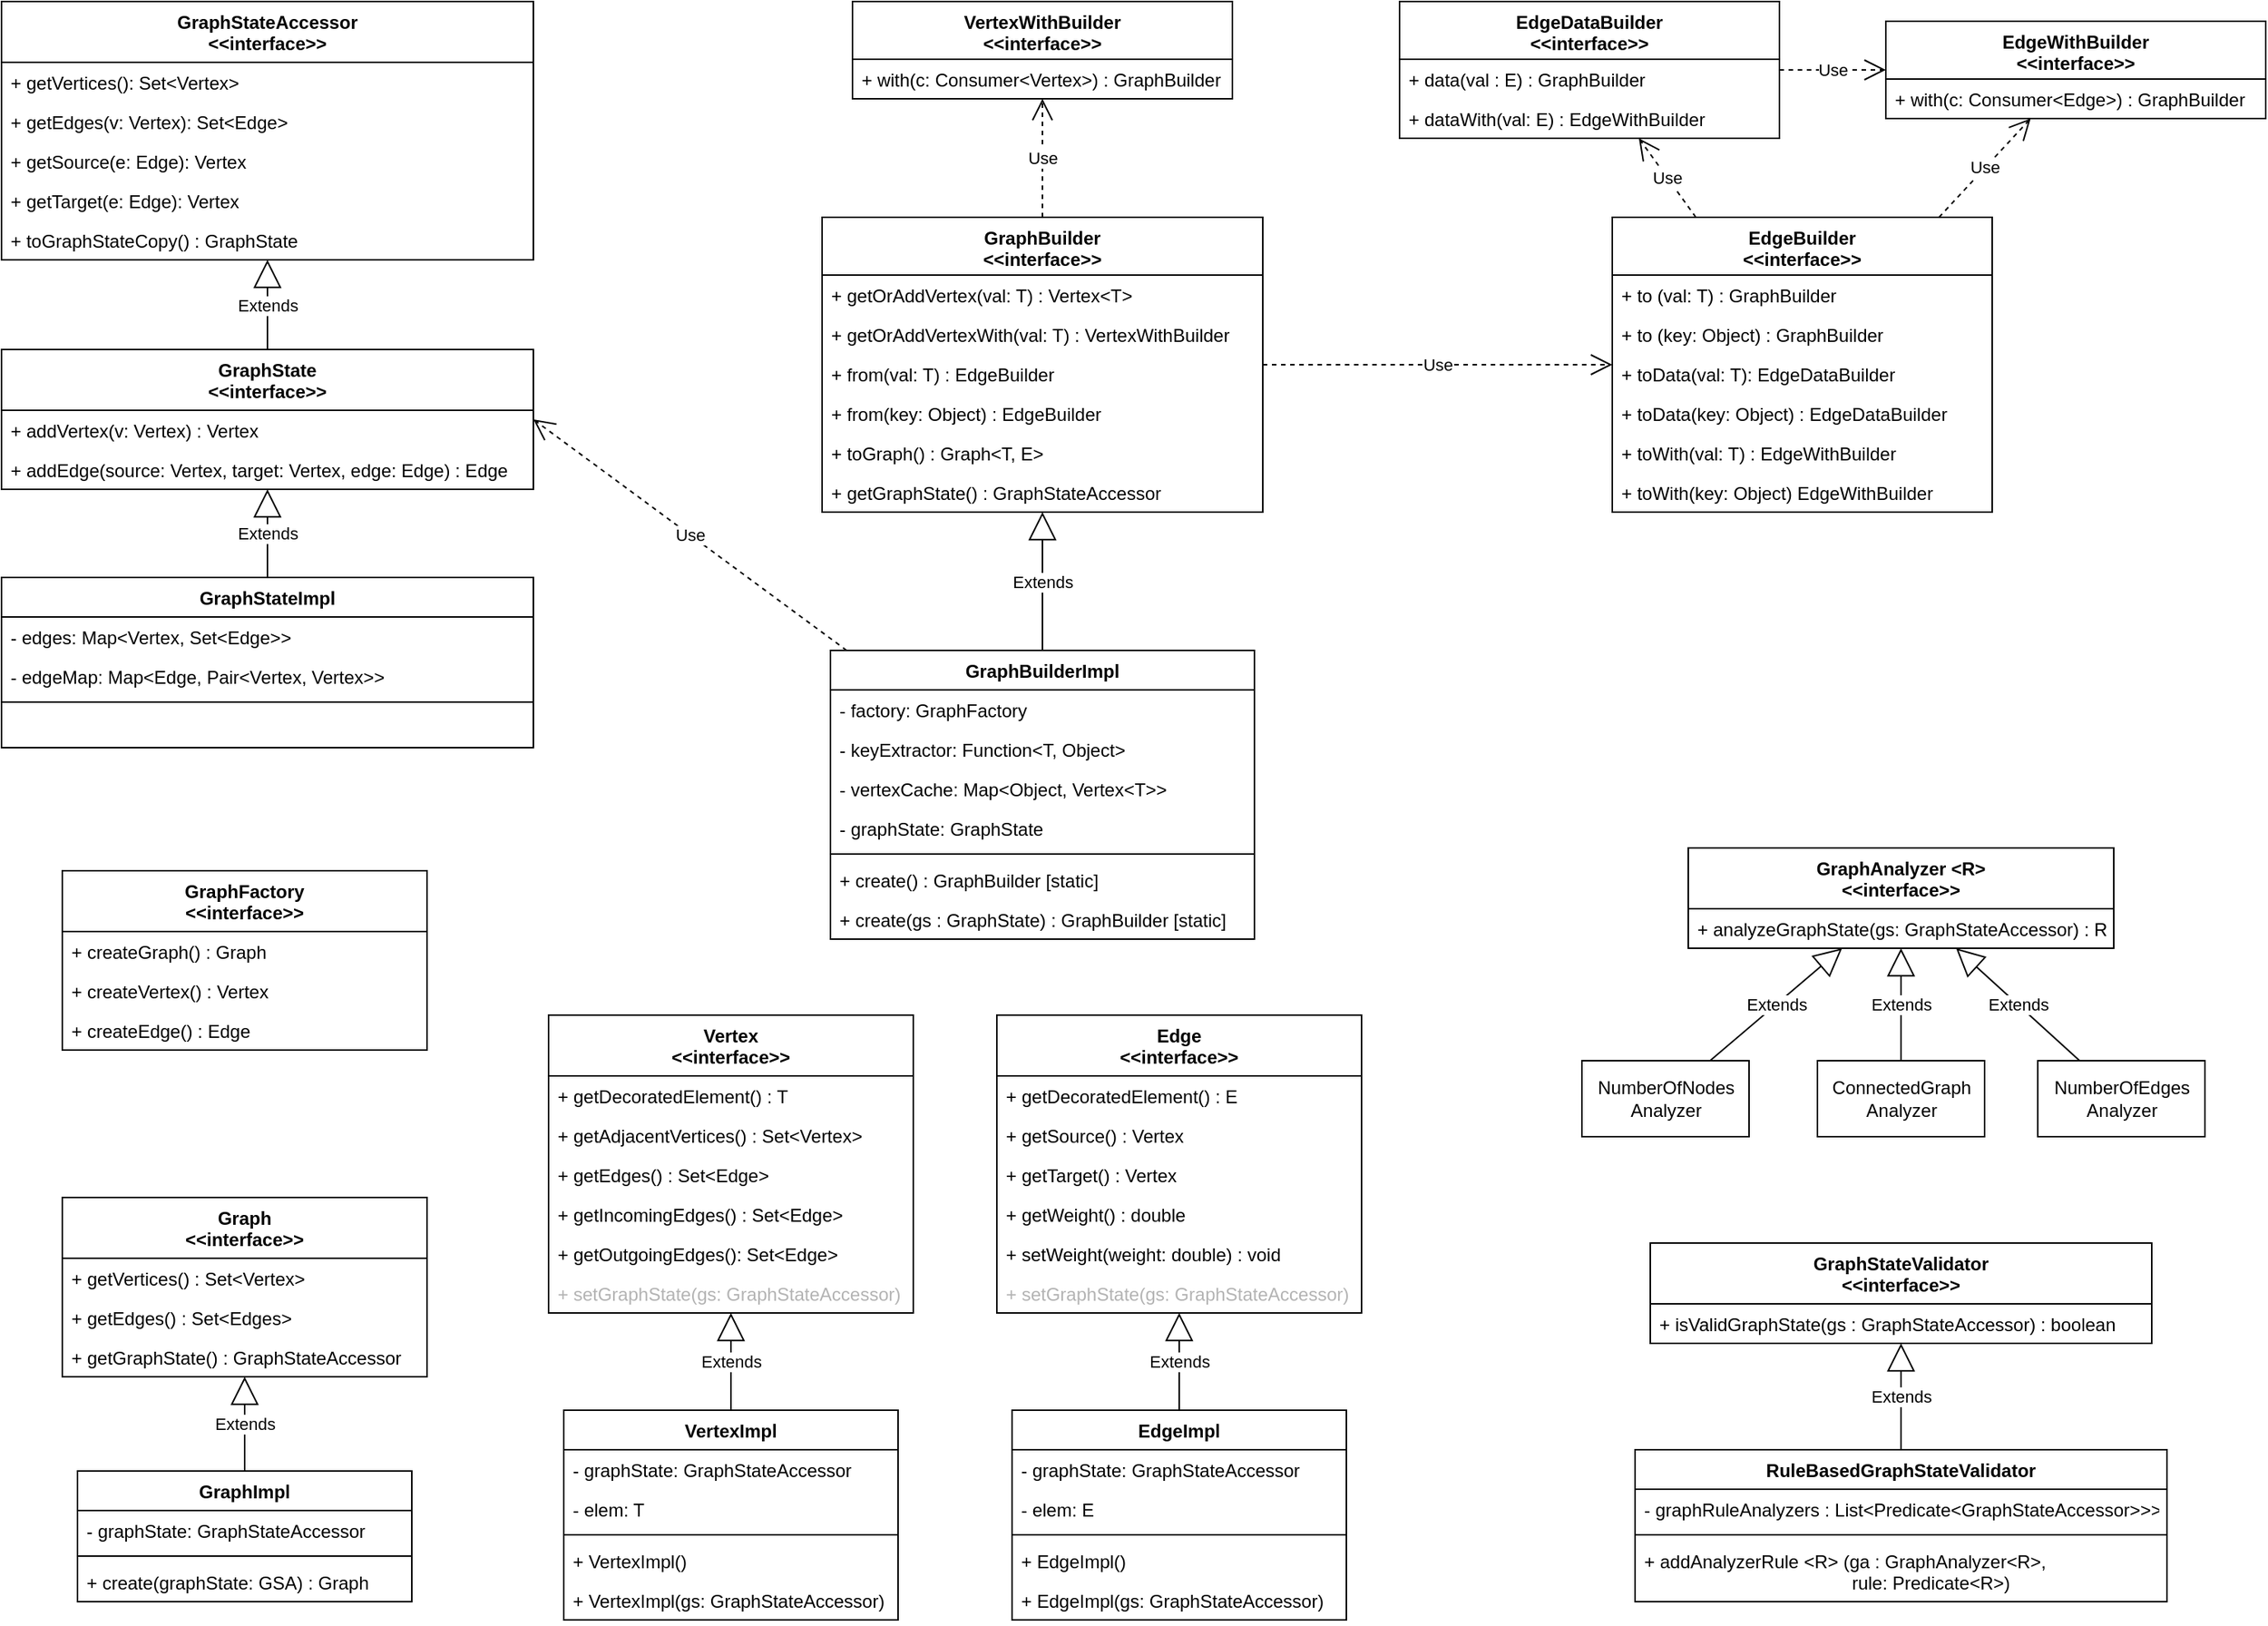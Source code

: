 <mxfile version="13.7.3" type="device"><diagram id="ipKk7BJVmP8JKxobg0Gt" name="Page-1"><mxGraphModel dx="2062" dy="1192" grid="1" gridSize="10" guides="1" tooltips="1" connect="1" arrows="1" fold="1" page="1" pageScale="1" pageWidth="1654" pageHeight="1169" math="0" shadow="0"><root><mxCell id="0"/><mxCell id="1" parent="0"/><mxCell id="mXn2rBYOr9SiyV1tpKua-36" value="Extends" style="endArrow=block;endSize=16;endFill=0;html=1;" edge="1" parent="1" source="mXn2rBYOr9SiyV1tpKua-26" target="mXn2rBYOr9SiyV1tpKua-16"><mxGeometry width="160" relative="1" as="geometry"><mxPoint x="20" y="723" as="sourcePoint"/><mxPoint x="180" y="723" as="targetPoint"/></mxGeometry></mxCell><mxCell id="mXn2rBYOr9SiyV1tpKua-37" value="Extends" style="endArrow=block;endSize=16;endFill=0;html=1;" edge="1" parent="1" source="mXn2rBYOr9SiyV1tpKua-5" target="mXn2rBYOr9SiyV1tpKua-26"><mxGeometry width="160" relative="1" as="geometry"><mxPoint x="255" y="252" as="sourcePoint"/><mxPoint x="255" y="186" as="targetPoint"/></mxGeometry></mxCell><mxCell id="mXn2rBYOr9SiyV1tpKua-83" value="Use" style="endArrow=open;endSize=12;dashed=1;html=1;" edge="1" parent="1" source="mXn2rBYOr9SiyV1tpKua-42" target="mXn2rBYOr9SiyV1tpKua-69"><mxGeometry width="160" relative="1" as="geometry"><mxPoint x="990" y="403" as="sourcePoint"/><mxPoint x="1150" y="403" as="targetPoint"/></mxGeometry></mxCell><mxCell id="mXn2rBYOr9SiyV1tpKua-84" value="Use" style="endArrow=open;endSize=12;dashed=1;html=1;" edge="1" parent="1" source="mXn2rBYOr9SiyV1tpKua-42" target="mXn2rBYOr9SiyV1tpKua-54"><mxGeometry width="160" relative="1" as="geometry"><mxPoint x="1030" y="403" as="sourcePoint"/><mxPoint x="1190" y="403" as="targetPoint"/></mxGeometry></mxCell><mxCell id="mXn2rBYOr9SiyV1tpKua-85" value="Use" style="endArrow=open;endSize=12;dashed=1;html=1;" edge="1" parent="1" source="mXn2rBYOr9SiyV1tpKua-54" target="mXn2rBYOr9SiyV1tpKua-60"><mxGeometry width="160" relative="1" as="geometry"><mxPoint x="960" y="593" as="sourcePoint"/><mxPoint x="1120" y="593" as="targetPoint"/></mxGeometry></mxCell><mxCell id="mXn2rBYOr9SiyV1tpKua-86" value="Use" style="endArrow=open;endSize=12;dashed=1;html=1;" edge="1" parent="1" source="mXn2rBYOr9SiyV1tpKua-54" target="mXn2rBYOr9SiyV1tpKua-76"><mxGeometry width="160" relative="1" as="geometry"><mxPoint x="1195" y="165" as="sourcePoint"/><mxPoint x="1157.474" y="113" as="targetPoint"/></mxGeometry></mxCell><mxCell id="mXn2rBYOr9SiyV1tpKua-87" value="Use" style="endArrow=open;endSize=12;dashed=1;html=1;" edge="1" parent="1" source="mXn2rBYOr9SiyV1tpKua-60" target="mXn2rBYOr9SiyV1tpKua-76"><mxGeometry width="160" relative="1" as="geometry"><mxPoint x="1355" y="165" as="sourcePoint"/><mxPoint x="1415.309" y="100" as="targetPoint"/></mxGeometry></mxCell><mxCell id="mXn2rBYOr9SiyV1tpKua-16" value="GraphStateAccessor&#10;&lt;&lt;interface&gt;&gt;" style="swimlane;fontStyle=1;align=center;verticalAlign=top;childLayout=stackLayout;horizontal=1;startSize=40;horizontalStack=0;resizeParent=1;resizeParentMax=0;resizeLast=0;collapsible=1;marginBottom=0;" vertex="1" parent="1"><mxGeometry x="70" y="13" width="350" height="170" as="geometry"/></mxCell><mxCell id="mXn2rBYOr9SiyV1tpKua-22" value="+ getVertices(): Set&lt;Vertex&gt;" style="text;strokeColor=none;fillColor=none;align=left;verticalAlign=top;spacingLeft=4;spacingRight=4;overflow=hidden;rotatable=0;points=[[0,0.5],[1,0.5]];portConstraint=eastwest;" vertex="1" parent="mXn2rBYOr9SiyV1tpKua-16"><mxGeometry y="40" width="350" height="26" as="geometry"/></mxCell><mxCell id="mXn2rBYOr9SiyV1tpKua-23" value="+ getEdges(v: Vertex): Set&lt;Edge&gt;" style="text;strokeColor=none;fillColor=none;align=left;verticalAlign=top;spacingLeft=4;spacingRight=4;overflow=hidden;rotatable=0;points=[[0,0.5],[1,0.5]];portConstraint=eastwest;" vertex="1" parent="mXn2rBYOr9SiyV1tpKua-16"><mxGeometry y="66" width="350" height="26" as="geometry"/></mxCell><mxCell id="mXn2rBYOr9SiyV1tpKua-24" value="+ getSource(e: Edge): Vertex" style="text;strokeColor=none;fillColor=none;align=left;verticalAlign=top;spacingLeft=4;spacingRight=4;overflow=hidden;rotatable=0;points=[[0,0.5],[1,0.5]];portConstraint=eastwest;" vertex="1" parent="mXn2rBYOr9SiyV1tpKua-16"><mxGeometry y="92" width="350" height="26" as="geometry"/></mxCell><mxCell id="mXn2rBYOr9SiyV1tpKua-25" value="+ getTarget(e: Edge): Vertex" style="text;strokeColor=none;fillColor=none;align=left;verticalAlign=top;spacingLeft=4;spacingRight=4;overflow=hidden;rotatable=0;points=[[0,0.5],[1,0.5]];portConstraint=eastwest;" vertex="1" parent="mXn2rBYOr9SiyV1tpKua-16"><mxGeometry y="118" width="350" height="26" as="geometry"/></mxCell><mxCell id="mXn2rBYOr9SiyV1tpKua-100" value="+ toGraphStateCopy() : GraphState" style="text;strokeColor=none;fillColor=none;align=left;verticalAlign=top;spacingLeft=4;spacingRight=4;overflow=hidden;rotatable=0;points=[[0,0.5],[1,0.5]];portConstraint=eastwest;" vertex="1" parent="mXn2rBYOr9SiyV1tpKua-16"><mxGeometry y="144" width="350" height="26" as="geometry"/></mxCell><mxCell id="mXn2rBYOr9SiyV1tpKua-26" value="GraphState&#10;&lt;&lt;interface&gt;&gt;" style="swimlane;fontStyle=1;align=center;verticalAlign=top;childLayout=stackLayout;horizontal=1;startSize=40;horizontalStack=0;resizeParent=1;resizeParentMax=0;resizeLast=0;collapsible=1;marginBottom=0;" vertex="1" parent="1"><mxGeometry x="70" y="242" width="350" height="92" as="geometry"/></mxCell><mxCell id="mXn2rBYOr9SiyV1tpKua-30" value="+ addVertex(v: Vertex) : Vertex" style="text;strokeColor=none;fillColor=none;align=left;verticalAlign=top;spacingLeft=4;spacingRight=4;overflow=hidden;rotatable=0;points=[[0,0.5],[1,0.5]];portConstraint=eastwest;" vertex="1" parent="mXn2rBYOr9SiyV1tpKua-26"><mxGeometry y="40" width="350" height="26" as="geometry"/></mxCell><mxCell id="mXn2rBYOr9SiyV1tpKua-31" value="+ addEdge(source: Vertex, target: Vertex, edge: Edge) : Edge" style="text;strokeColor=none;fillColor=none;align=left;verticalAlign=top;spacingLeft=4;spacingRight=4;overflow=hidden;rotatable=0;points=[[0,0.5],[1,0.5]];portConstraint=eastwest;" vertex="1" parent="mXn2rBYOr9SiyV1tpKua-26"><mxGeometry y="66" width="350" height="26" as="geometry"/></mxCell><mxCell id="mXn2rBYOr9SiyV1tpKua-5" value="GraphStateImpl" style="swimlane;fontStyle=1;align=center;verticalAlign=top;childLayout=stackLayout;horizontal=1;startSize=26;horizontalStack=0;resizeParent=1;resizeParentMax=0;resizeLast=0;collapsible=1;marginBottom=0;" vertex="1" parent="1"><mxGeometry x="70" y="392" width="350" height="112" as="geometry"/></mxCell><mxCell id="mXn2rBYOr9SiyV1tpKua-6" value="- edges: Map&lt;Vertex, Set&lt;Edge&gt;&gt;" style="text;strokeColor=none;fillColor=none;align=left;verticalAlign=top;spacingLeft=4;spacingRight=4;overflow=hidden;rotatable=0;points=[[0,0.5],[1,0.5]];portConstraint=eastwest;" vertex="1" parent="mXn2rBYOr9SiyV1tpKua-5"><mxGeometry y="26" width="350" height="26" as="geometry"/></mxCell><mxCell id="mXn2rBYOr9SiyV1tpKua-9" value="- edgeMap: Map&lt;Edge, Pair&lt;Vertex, Vertex&gt;&gt;" style="text;strokeColor=none;fillColor=none;align=left;verticalAlign=top;spacingLeft=4;spacingRight=4;overflow=hidden;rotatable=0;points=[[0,0.5],[1,0.5]];portConstraint=eastwest;" vertex="1" parent="mXn2rBYOr9SiyV1tpKua-5"><mxGeometry y="52" width="350" height="26" as="geometry"/></mxCell><mxCell id="mXn2rBYOr9SiyV1tpKua-7" value="" style="line;strokeWidth=1;fillColor=none;align=left;verticalAlign=middle;spacingTop=-1;spacingLeft=3;spacingRight=3;rotatable=0;labelPosition=right;points=[];portConstraint=eastwest;" vertex="1" parent="mXn2rBYOr9SiyV1tpKua-5"><mxGeometry y="78" width="350" height="8" as="geometry"/></mxCell><mxCell id="mXn2rBYOr9SiyV1tpKua-14" value=" " style="text;strokeColor=none;fillColor=none;align=left;verticalAlign=top;spacingLeft=4;spacingRight=4;overflow=hidden;rotatable=0;points=[[0,0.5],[1,0.5]];portConstraint=eastwest;" vertex="1" parent="mXn2rBYOr9SiyV1tpKua-5"><mxGeometry y="86" width="350" height="26" as="geometry"/></mxCell><mxCell id="mXn2rBYOr9SiyV1tpKua-54" value="EdgeBuilder&#10;&lt;&lt;interface&gt;&gt;" style="swimlane;fontStyle=1;align=center;verticalAlign=top;childLayout=stackLayout;horizontal=1;startSize=38;horizontalStack=0;resizeParent=1;resizeParentMax=0;resizeLast=0;collapsible=1;marginBottom=0;" vertex="1" parent="1"><mxGeometry x="1130" y="155" width="250" height="194" as="geometry"/></mxCell><mxCell id="mXn2rBYOr9SiyV1tpKua-58" value="+ to (val: T) : GraphBuilder" style="text;strokeColor=none;fillColor=none;align=left;verticalAlign=top;spacingLeft=4;spacingRight=4;overflow=hidden;rotatable=0;points=[[0,0.5],[1,0.5]];portConstraint=eastwest;" vertex="1" parent="mXn2rBYOr9SiyV1tpKua-54"><mxGeometry y="38" width="250" height="26" as="geometry"/></mxCell><mxCell id="mXn2rBYOr9SiyV1tpKua-59" value="+ to (key: Object) : GraphBuilder" style="text;strokeColor=none;fillColor=none;align=left;verticalAlign=top;spacingLeft=4;spacingRight=4;overflow=hidden;rotatable=0;points=[[0,0.5],[1,0.5]];portConstraint=eastwest;" vertex="1" parent="mXn2rBYOr9SiyV1tpKua-54"><mxGeometry y="64" width="250" height="26" as="geometry"/></mxCell><mxCell id="mXn2rBYOr9SiyV1tpKua-72" value="+ toData(val: T): EdgeDataBuilder" style="text;strokeColor=none;fillColor=none;align=left;verticalAlign=top;spacingLeft=4;spacingRight=4;overflow=hidden;rotatable=0;points=[[0,0.5],[1,0.5]];portConstraint=eastwest;" vertex="1" parent="mXn2rBYOr9SiyV1tpKua-54"><mxGeometry y="90" width="250" height="26" as="geometry"/></mxCell><mxCell id="mXn2rBYOr9SiyV1tpKua-73" value="+ toData(key: Object) : EdgeDataBuilder" style="text;strokeColor=none;fillColor=none;align=left;verticalAlign=top;spacingLeft=4;spacingRight=4;overflow=hidden;rotatable=0;points=[[0,0.5],[1,0.5]];portConstraint=eastwest;" vertex="1" parent="mXn2rBYOr9SiyV1tpKua-54"><mxGeometry y="116" width="250" height="26" as="geometry"/></mxCell><mxCell id="mXn2rBYOr9SiyV1tpKua-74" value="+ toWith(val: T) : EdgeWithBuilder" style="text;strokeColor=none;fillColor=none;align=left;verticalAlign=top;spacingLeft=4;spacingRight=4;overflow=hidden;rotatable=0;points=[[0,0.5],[1,0.5]];portConstraint=eastwest;" vertex="1" parent="mXn2rBYOr9SiyV1tpKua-54"><mxGeometry y="142" width="250" height="26" as="geometry"/></mxCell><mxCell id="mXn2rBYOr9SiyV1tpKua-75" value="+ toWith(key: Object) EdgeWithBuilder" style="text;strokeColor=none;fillColor=none;align=left;verticalAlign=top;spacingLeft=4;spacingRight=4;overflow=hidden;rotatable=0;points=[[0,0.5],[1,0.5]];portConstraint=eastwest;" vertex="1" parent="mXn2rBYOr9SiyV1tpKua-54"><mxGeometry y="168" width="250" height="26" as="geometry"/></mxCell><mxCell id="mXn2rBYOr9SiyV1tpKua-69" value="VertexWithBuilder&#10;&lt;&lt;interface&gt;&gt;" style="swimlane;fontStyle=1;align=center;verticalAlign=top;childLayout=stackLayout;horizontal=1;startSize=38;horizontalStack=0;resizeParent=1;resizeParentMax=0;resizeLast=0;collapsible=1;marginBottom=0;" vertex="1" parent="1"><mxGeometry x="630" y="13" width="250" height="64" as="geometry"/></mxCell><mxCell id="mXn2rBYOr9SiyV1tpKua-70" value="+ with(c: Consumer&lt;Vertex&gt;) : GraphBuilder" style="text;strokeColor=none;fillColor=none;align=left;verticalAlign=top;spacingLeft=4;spacingRight=4;overflow=hidden;rotatable=0;points=[[0,0.5],[1,0.5]];portConstraint=eastwest;" vertex="1" parent="mXn2rBYOr9SiyV1tpKua-69"><mxGeometry y="38" width="250" height="26" as="geometry"/></mxCell><mxCell id="mXn2rBYOr9SiyV1tpKua-60" value="EdgeDataBuilder&#10;&lt;&lt;interface&gt;&gt;" style="swimlane;fontStyle=1;align=center;verticalAlign=top;childLayout=stackLayout;horizontal=1;startSize=38;horizontalStack=0;resizeParent=1;resizeParentMax=0;resizeLast=0;collapsible=1;marginBottom=0;" vertex="1" parent="1"><mxGeometry x="990" y="13" width="250" height="90" as="geometry"/></mxCell><mxCell id="mXn2rBYOr9SiyV1tpKua-61" value="+ data(val : E) : GraphBuilder" style="text;strokeColor=none;fillColor=none;align=left;verticalAlign=top;spacingLeft=4;spacingRight=4;overflow=hidden;rotatable=0;points=[[0,0.5],[1,0.5]];portConstraint=eastwest;" vertex="1" parent="mXn2rBYOr9SiyV1tpKua-60"><mxGeometry y="38" width="250" height="26" as="geometry"/></mxCell><mxCell id="mXn2rBYOr9SiyV1tpKua-62" value="+ dataWith(val: E) : EdgeWithBuilder" style="text;strokeColor=none;fillColor=none;align=left;verticalAlign=top;spacingLeft=4;spacingRight=4;overflow=hidden;rotatable=0;points=[[0,0.5],[1,0.5]];portConstraint=eastwest;" vertex="1" parent="mXn2rBYOr9SiyV1tpKua-60"><mxGeometry y="64" width="250" height="26" as="geometry"/></mxCell><mxCell id="mXn2rBYOr9SiyV1tpKua-76" value="EdgeWithBuilder&#10;&lt;&lt;interface&gt;&gt;" style="swimlane;fontStyle=1;align=center;verticalAlign=top;childLayout=stackLayout;horizontal=1;startSize=38;horizontalStack=0;resizeParent=1;resizeParentMax=0;resizeLast=0;collapsible=1;marginBottom=0;" vertex="1" parent="1"><mxGeometry x="1310" y="26" width="250" height="64" as="geometry"/></mxCell><mxCell id="mXn2rBYOr9SiyV1tpKua-82" value="+ with(c: Consumer&lt;Edge&gt;) : GraphBuilder" style="text;strokeColor=none;fillColor=none;align=left;verticalAlign=top;spacingLeft=4;spacingRight=4;overflow=hidden;rotatable=0;points=[[0,0.5],[1,0.5]];portConstraint=eastwest;" vertex="1" parent="mXn2rBYOr9SiyV1tpKua-76"><mxGeometry y="38" width="250" height="26" as="geometry"/></mxCell><mxCell id="mXn2rBYOr9SiyV1tpKua-99" value="Use" style="endArrow=open;endSize=12;dashed=1;html=1;entryX=1;entryY=0.5;entryDx=0;entryDy=0;" edge="1" parent="1" source="mXn2rBYOr9SiyV1tpKua-92" target="mXn2rBYOr9SiyV1tpKua-26"><mxGeometry width="160" relative="1" as="geometry"><mxPoint x="480" y="680" as="sourcePoint"/><mxPoint x="640" y="680" as="targetPoint"/></mxGeometry></mxCell><mxCell id="mXn2rBYOr9SiyV1tpKua-101" value="Extends" style="endArrow=block;endSize=16;endFill=0;html=1;" edge="1" parent="1" source="mXn2rBYOr9SiyV1tpKua-92" target="mXn2rBYOr9SiyV1tpKua-42"><mxGeometry width="160" relative="1" as="geometry"><mxPoint x="790" y="770" as="sourcePoint"/><mxPoint x="950" y="770" as="targetPoint"/></mxGeometry></mxCell><mxCell id="mXn2rBYOr9SiyV1tpKua-92" value="GraphBuilderImpl" style="swimlane;fontStyle=1;align=center;verticalAlign=top;childLayout=stackLayout;horizontal=1;startSize=26;horizontalStack=0;resizeParent=1;resizeParentMax=0;resizeLast=0;collapsible=1;marginBottom=0;" vertex="1" parent="1"><mxGeometry x="615.5" y="440" width="279" height="190" as="geometry"/></mxCell><mxCell id="mXn2rBYOr9SiyV1tpKua-96" value="- factory: GraphFactory" style="text;strokeColor=none;fillColor=none;align=left;verticalAlign=top;spacingLeft=4;spacingRight=4;overflow=hidden;rotatable=0;points=[[0,0.5],[1,0.5]];portConstraint=eastwest;" vertex="1" parent="mXn2rBYOr9SiyV1tpKua-92"><mxGeometry y="26" width="279" height="26" as="geometry"/></mxCell><mxCell id="mXn2rBYOr9SiyV1tpKua-93" value="- keyExtractor: Function&lt;T, Object&gt;" style="text;strokeColor=none;fillColor=none;align=left;verticalAlign=top;spacingLeft=4;spacingRight=4;overflow=hidden;rotatable=0;points=[[0,0.5],[1,0.5]];portConstraint=eastwest;" vertex="1" parent="mXn2rBYOr9SiyV1tpKua-92"><mxGeometry y="52" width="279" height="26" as="geometry"/></mxCell><mxCell id="mXn2rBYOr9SiyV1tpKua-97" value="- vertexCache: Map&lt;Object, Vertex&lt;T&gt;&gt;" style="text;strokeColor=none;fillColor=none;align=left;verticalAlign=top;spacingLeft=4;spacingRight=4;overflow=hidden;rotatable=0;points=[[0,0.5],[1,0.5]];portConstraint=eastwest;" vertex="1" parent="mXn2rBYOr9SiyV1tpKua-92"><mxGeometry y="78" width="279" height="26" as="geometry"/></mxCell><mxCell id="mXn2rBYOr9SiyV1tpKua-98" value="- graphState: GraphState" style="text;strokeColor=none;fillColor=none;align=left;verticalAlign=top;spacingLeft=4;spacingRight=4;overflow=hidden;rotatable=0;points=[[0,0.5],[1,0.5]];portConstraint=eastwest;" vertex="1" parent="mXn2rBYOr9SiyV1tpKua-92"><mxGeometry y="104" width="279" height="26" as="geometry"/></mxCell><mxCell id="mXn2rBYOr9SiyV1tpKua-107" value="" style="line;strokeWidth=1;fillColor=none;align=left;verticalAlign=middle;spacingTop=-1;spacingLeft=3;spacingRight=3;rotatable=0;labelPosition=right;points=[];portConstraint=eastwest;" vertex="1" parent="mXn2rBYOr9SiyV1tpKua-92"><mxGeometry y="130" width="279" height="8" as="geometry"/></mxCell><mxCell id="mXn2rBYOr9SiyV1tpKua-108" value="+ create() : GraphBuilder [static]" style="text;strokeColor=none;fillColor=none;align=left;verticalAlign=top;spacingLeft=4;spacingRight=4;overflow=hidden;rotatable=0;points=[[0,0.5],[1,0.5]];portConstraint=eastwest;" vertex="1" parent="mXn2rBYOr9SiyV1tpKua-92"><mxGeometry y="138" width="279" height="26" as="geometry"/></mxCell><mxCell id="mXn2rBYOr9SiyV1tpKua-109" value="+ create(gs : GraphState) : GraphBuilder [static]" style="text;strokeColor=none;fillColor=none;align=left;verticalAlign=top;spacingLeft=4;spacingRight=4;overflow=hidden;rotatable=0;points=[[0,0.5],[1,0.5]];portConstraint=eastwest;" vertex="1" parent="mXn2rBYOr9SiyV1tpKua-92"><mxGeometry y="164" width="279" height="26" as="geometry"/></mxCell><mxCell id="mXn2rBYOr9SiyV1tpKua-117" value="Vertex&#10;&lt;&lt;interface&gt;&gt;" style="swimlane;fontStyle=1;align=center;verticalAlign=top;childLayout=stackLayout;horizontal=1;startSize=40;horizontalStack=0;resizeParent=1;resizeParentMax=0;resizeLast=0;collapsible=1;marginBottom=0;" vertex="1" parent="1"><mxGeometry x="430" y="680" width="240" height="196" as="geometry"/></mxCell><mxCell id="mXn2rBYOr9SiyV1tpKua-123" value="+ getDecoratedElement() : T" style="text;strokeColor=none;fillColor=none;align=left;verticalAlign=top;spacingLeft=4;spacingRight=4;overflow=hidden;rotatable=0;points=[[0,0.5],[1,0.5]];portConstraint=eastwest;" vertex="1" parent="mXn2rBYOr9SiyV1tpKua-117"><mxGeometry y="40" width="240" height="26" as="geometry"/></mxCell><mxCell id="mXn2rBYOr9SiyV1tpKua-118" value="+ getAdjacentVertices() : Set&lt;Vertex&gt;" style="text;strokeColor=none;fillColor=none;align=left;verticalAlign=top;spacingLeft=4;spacingRight=4;overflow=hidden;rotatable=0;points=[[0,0.5],[1,0.5]];portConstraint=eastwest;" vertex="1" parent="mXn2rBYOr9SiyV1tpKua-117"><mxGeometry y="66" width="240" height="26" as="geometry"/></mxCell><mxCell id="mXn2rBYOr9SiyV1tpKua-119" value="+ getEdges() : Set&lt;Edge&gt;" style="text;strokeColor=none;fillColor=none;align=left;verticalAlign=top;spacingLeft=4;spacingRight=4;overflow=hidden;rotatable=0;points=[[0,0.5],[1,0.5]];portConstraint=eastwest;" vertex="1" parent="mXn2rBYOr9SiyV1tpKua-117"><mxGeometry y="92" width="240" height="26" as="geometry"/></mxCell><mxCell id="mXn2rBYOr9SiyV1tpKua-120" value="+ getIncomingEdges() : Set&lt;Edge&gt;" style="text;strokeColor=none;fillColor=none;align=left;verticalAlign=top;spacingLeft=4;spacingRight=4;overflow=hidden;rotatable=0;points=[[0,0.5],[1,0.5]];portConstraint=eastwest;" vertex="1" parent="mXn2rBYOr9SiyV1tpKua-117"><mxGeometry y="118" width="240" height="26" as="geometry"/></mxCell><mxCell id="mXn2rBYOr9SiyV1tpKua-121" value="+ getOutgoingEdges(): Set&lt;Edge&gt;" style="text;strokeColor=none;fillColor=none;align=left;verticalAlign=top;spacingLeft=4;spacingRight=4;overflow=hidden;rotatable=0;points=[[0,0.5],[1,0.5]];portConstraint=eastwest;" vertex="1" parent="mXn2rBYOr9SiyV1tpKua-117"><mxGeometry y="144" width="240" height="26" as="geometry"/></mxCell><mxCell id="mXn2rBYOr9SiyV1tpKua-122" value="+ setGraphState(gs: GraphStateAccessor)" style="text;strokeColor=none;fillColor=none;align=left;verticalAlign=top;spacingLeft=4;spacingRight=4;overflow=hidden;rotatable=0;points=[[0,0.5],[1,0.5]];portConstraint=eastwest;fontColor=#B3B3B3;" vertex="1" parent="mXn2rBYOr9SiyV1tpKua-117"><mxGeometry y="170" width="240" height="26" as="geometry"/></mxCell><mxCell id="mXn2rBYOr9SiyV1tpKua-124" value="Edge&#10;&lt;&lt;interface&gt;&gt;" style="swimlane;fontStyle=1;align=center;verticalAlign=top;childLayout=stackLayout;horizontal=1;startSize=40;horizontalStack=0;resizeParent=1;resizeParentMax=0;resizeLast=0;collapsible=1;marginBottom=0;" vertex="1" parent="1"><mxGeometry x="725" y="680" width="240" height="196" as="geometry"/></mxCell><mxCell id="mXn2rBYOr9SiyV1tpKua-125" value="+ getDecoratedElement() : E" style="text;strokeColor=none;fillColor=none;align=left;verticalAlign=top;spacingLeft=4;spacingRight=4;overflow=hidden;rotatable=0;points=[[0,0.5],[1,0.5]];portConstraint=eastwest;" vertex="1" parent="mXn2rBYOr9SiyV1tpKua-124"><mxGeometry y="40" width="240" height="26" as="geometry"/></mxCell><mxCell id="mXn2rBYOr9SiyV1tpKua-126" value="+ getSource() : Vertex" style="text;strokeColor=none;fillColor=none;align=left;verticalAlign=top;spacingLeft=4;spacingRight=4;overflow=hidden;rotatable=0;points=[[0,0.5],[1,0.5]];portConstraint=eastwest;" vertex="1" parent="mXn2rBYOr9SiyV1tpKua-124"><mxGeometry y="66" width="240" height="26" as="geometry"/></mxCell><mxCell id="mXn2rBYOr9SiyV1tpKua-127" value="+ getTarget() : Vertex" style="text;strokeColor=none;fillColor=none;align=left;verticalAlign=top;spacingLeft=4;spacingRight=4;overflow=hidden;rotatable=0;points=[[0,0.5],[1,0.5]];portConstraint=eastwest;" vertex="1" parent="mXn2rBYOr9SiyV1tpKua-124"><mxGeometry y="92" width="240" height="26" as="geometry"/></mxCell><mxCell id="mXn2rBYOr9SiyV1tpKua-128" value="+ getWeight() : double" style="text;strokeColor=none;fillColor=none;align=left;verticalAlign=top;spacingLeft=4;spacingRight=4;overflow=hidden;rotatable=0;points=[[0,0.5],[1,0.5]];portConstraint=eastwest;" vertex="1" parent="mXn2rBYOr9SiyV1tpKua-124"><mxGeometry y="118" width="240" height="26" as="geometry"/></mxCell><mxCell id="mXn2rBYOr9SiyV1tpKua-129" value="+ setWeight(weight: double) : void" style="text;strokeColor=none;fillColor=none;align=left;verticalAlign=top;spacingLeft=4;spacingRight=4;overflow=hidden;rotatable=0;points=[[0,0.5],[1,0.5]];portConstraint=eastwest;" vertex="1" parent="mXn2rBYOr9SiyV1tpKua-124"><mxGeometry y="144" width="240" height="26" as="geometry"/></mxCell><mxCell id="mXn2rBYOr9SiyV1tpKua-130" value="+ setGraphState(gs: GraphStateAccessor)" style="text;strokeColor=none;fillColor=none;align=left;verticalAlign=top;spacingLeft=4;spacingRight=4;overflow=hidden;rotatable=0;points=[[0,0.5],[1,0.5]];portConstraint=eastwest;fontColor=#B3B3B3;" vertex="1" parent="mXn2rBYOr9SiyV1tpKua-124"><mxGeometry y="170" width="240" height="26" as="geometry"/></mxCell><mxCell id="mXn2rBYOr9SiyV1tpKua-141" value="Extends" style="endArrow=block;endSize=16;endFill=0;html=1;" edge="1" parent="1" source="mXn2rBYOr9SiyV1tpKua-136" target="mXn2rBYOr9SiyV1tpKua-103"><mxGeometry width="160" relative="1" as="geometry"><mxPoint x="285" y="1150" as="sourcePoint"/><mxPoint x="445" y="1150" as="targetPoint"/></mxGeometry></mxCell><mxCell id="mXn2rBYOr9SiyV1tpKua-155" value="Extends" style="endArrow=block;endSize=16;endFill=0;html=1;fontColor=#000000;" edge="1" parent="1" source="mXn2rBYOr9SiyV1tpKua-142" target="mXn2rBYOr9SiyV1tpKua-117"><mxGeometry width="160" relative="1" as="geometry"><mxPoint x="650" y="900" as="sourcePoint"/><mxPoint x="810" y="900" as="targetPoint"/></mxGeometry></mxCell><mxCell id="mXn2rBYOr9SiyV1tpKua-142" value="VertexImpl" style="swimlane;fontStyle=1;align=center;verticalAlign=top;childLayout=stackLayout;horizontal=1;startSize=26;horizontalStack=0;resizeParent=1;resizeParentMax=0;resizeLast=0;collapsible=1;marginBottom=0;" vertex="1" parent="1"><mxGeometry x="440" y="940" width="220" height="138" as="geometry"/></mxCell><mxCell id="mXn2rBYOr9SiyV1tpKua-143" value="- graphState: GraphStateAccessor" style="text;strokeColor=none;fillColor=none;align=left;verticalAlign=top;spacingLeft=4;spacingRight=4;overflow=hidden;rotatable=0;points=[[0,0.5],[1,0.5]];portConstraint=eastwest;" vertex="1" parent="mXn2rBYOr9SiyV1tpKua-142"><mxGeometry y="26" width="220" height="26" as="geometry"/></mxCell><mxCell id="mXn2rBYOr9SiyV1tpKua-146" value="- elem: T" style="text;strokeColor=none;fillColor=none;align=left;verticalAlign=top;spacingLeft=4;spacingRight=4;overflow=hidden;rotatable=0;points=[[0,0.5],[1,0.5]];portConstraint=eastwest;" vertex="1" parent="mXn2rBYOr9SiyV1tpKua-142"><mxGeometry y="52" width="220" height="26" as="geometry"/></mxCell><mxCell id="mXn2rBYOr9SiyV1tpKua-144" value="" style="line;strokeWidth=1;fillColor=none;align=left;verticalAlign=middle;spacingTop=-1;spacingLeft=3;spacingRight=3;rotatable=0;labelPosition=right;points=[];portConstraint=eastwest;" vertex="1" parent="mXn2rBYOr9SiyV1tpKua-142"><mxGeometry y="78" width="220" height="8" as="geometry"/></mxCell><mxCell id="mXn2rBYOr9SiyV1tpKua-147" value="+ VertexImpl()" style="text;strokeColor=none;fillColor=none;align=left;verticalAlign=top;spacingLeft=4;spacingRight=4;overflow=hidden;rotatable=0;points=[[0,0.5],[1,0.5]];portConstraint=eastwest;fontColor=#000000;" vertex="1" parent="mXn2rBYOr9SiyV1tpKua-142"><mxGeometry y="86" width="220" height="26" as="geometry"/></mxCell><mxCell id="mXn2rBYOr9SiyV1tpKua-145" value="+ VertexImpl(gs: GraphStateAccessor)" style="text;strokeColor=none;fillColor=none;align=left;verticalAlign=top;spacingLeft=4;spacingRight=4;overflow=hidden;rotatable=0;points=[[0,0.5],[1,0.5]];portConstraint=eastwest;" vertex="1" parent="mXn2rBYOr9SiyV1tpKua-142"><mxGeometry y="112" width="220" height="26" as="geometry"/></mxCell><mxCell id="mXn2rBYOr9SiyV1tpKua-156" value="Extends" style="endArrow=block;endSize=16;endFill=0;html=1;fontColor=#000000;" edge="1" parent="1" source="mXn2rBYOr9SiyV1tpKua-149" target="mXn2rBYOr9SiyV1tpKua-124"><mxGeometry width="160" relative="1" as="geometry"><mxPoint x="565" y="950" as="sourcePoint"/><mxPoint x="565" y="886.0" as="targetPoint"/></mxGeometry></mxCell><mxCell id="mXn2rBYOr9SiyV1tpKua-149" value="EdgeImpl" style="swimlane;fontStyle=1;align=center;verticalAlign=top;childLayout=stackLayout;horizontal=1;startSize=26;horizontalStack=0;resizeParent=1;resizeParentMax=0;resizeLast=0;collapsible=1;marginBottom=0;" vertex="1" parent="1"><mxGeometry x="735" y="940" width="220" height="138" as="geometry"/></mxCell><mxCell id="mXn2rBYOr9SiyV1tpKua-150" value="- graphState: GraphStateAccessor" style="text;strokeColor=none;fillColor=none;align=left;verticalAlign=top;spacingLeft=4;spacingRight=4;overflow=hidden;rotatable=0;points=[[0,0.5],[1,0.5]];portConstraint=eastwest;" vertex="1" parent="mXn2rBYOr9SiyV1tpKua-149"><mxGeometry y="26" width="220" height="26" as="geometry"/></mxCell><mxCell id="mXn2rBYOr9SiyV1tpKua-151" value="- elem: E" style="text;strokeColor=none;fillColor=none;align=left;verticalAlign=top;spacingLeft=4;spacingRight=4;overflow=hidden;rotatable=0;points=[[0,0.5],[1,0.5]];portConstraint=eastwest;" vertex="1" parent="mXn2rBYOr9SiyV1tpKua-149"><mxGeometry y="52" width="220" height="26" as="geometry"/></mxCell><mxCell id="mXn2rBYOr9SiyV1tpKua-152" value="" style="line;strokeWidth=1;fillColor=none;align=left;verticalAlign=middle;spacingTop=-1;spacingLeft=3;spacingRight=3;rotatable=0;labelPosition=right;points=[];portConstraint=eastwest;" vertex="1" parent="mXn2rBYOr9SiyV1tpKua-149"><mxGeometry y="78" width="220" height="8" as="geometry"/></mxCell><mxCell id="mXn2rBYOr9SiyV1tpKua-153" value="+ EdgeImpl()" style="text;strokeColor=none;fillColor=none;align=left;verticalAlign=top;spacingLeft=4;spacingRight=4;overflow=hidden;rotatable=0;points=[[0,0.5],[1,0.5]];portConstraint=eastwest;fontColor=#000000;" vertex="1" parent="mXn2rBYOr9SiyV1tpKua-149"><mxGeometry y="86" width="220" height="26" as="geometry"/></mxCell><mxCell id="mXn2rBYOr9SiyV1tpKua-154" value="+ EdgeImpl(gs: GraphStateAccessor)" style="text;strokeColor=none;fillColor=none;align=left;verticalAlign=top;spacingLeft=4;spacingRight=4;overflow=hidden;rotatable=0;points=[[0,0.5],[1,0.5]];portConstraint=eastwest;" vertex="1" parent="mXn2rBYOr9SiyV1tpKua-149"><mxGeometry y="112" width="220" height="26" as="geometry"/></mxCell><mxCell id="mXn2rBYOr9SiyV1tpKua-161" value="GraphAnalyzer &lt;R&gt;&#10;&lt;&lt;interface&gt;&gt;" style="swimlane;fontStyle=1;align=center;verticalAlign=top;childLayout=stackLayout;horizontal=1;startSize=40;horizontalStack=0;resizeParent=1;resizeParentMax=0;resizeLast=0;collapsible=1;marginBottom=0;" vertex="1" parent="1"><mxGeometry x="1180" y="570" width="280" height="66" as="geometry"/></mxCell><mxCell id="mXn2rBYOr9SiyV1tpKua-162" value="+ analyzeGraphState(gs: GraphStateAccessor) : R" style="text;strokeColor=none;fillColor=none;align=left;verticalAlign=top;spacingLeft=4;spacingRight=4;overflow=hidden;rotatable=0;points=[[0,0.5],[1,0.5]];portConstraint=eastwest;" vertex="1" parent="mXn2rBYOr9SiyV1tpKua-161"><mxGeometry y="40" width="280" height="26" as="geometry"/></mxCell><mxCell id="mXn2rBYOr9SiyV1tpKua-170" value="NumberOfNodes&lt;br&gt;Analyzer" style="html=1;fontColor=#000000;" vertex="1" parent="1"><mxGeometry x="1110" y="710" width="110" height="50" as="geometry"/></mxCell><mxCell id="mXn2rBYOr9SiyV1tpKua-171" value="ConnectedGraph&lt;br&gt;Analyzer" style="html=1;fontColor=#000000;" vertex="1" parent="1"><mxGeometry x="1265" y="710" width="110" height="50" as="geometry"/></mxCell><mxCell id="mXn2rBYOr9SiyV1tpKua-172" value="NumberOfEdges&lt;br&gt;Analyzer" style="html=1;fontColor=#000000;" vertex="1" parent="1"><mxGeometry x="1410" y="710" width="110" height="50" as="geometry"/></mxCell><mxCell id="mXn2rBYOr9SiyV1tpKua-173" value="Extends" style="endArrow=block;endSize=16;endFill=0;html=1;fontColor=#000000;" edge="1" parent="1" source="mXn2rBYOr9SiyV1tpKua-170" target="mXn2rBYOr9SiyV1tpKua-161"><mxGeometry width="160" relative="1" as="geometry"><mxPoint x="1210" y="910" as="sourcePoint"/><mxPoint x="1370" y="910" as="targetPoint"/></mxGeometry></mxCell><mxCell id="mXn2rBYOr9SiyV1tpKua-174" value="Extends" style="endArrow=block;endSize=16;endFill=0;html=1;fontColor=#000000;" edge="1" parent="1" source="mXn2rBYOr9SiyV1tpKua-171" target="mXn2rBYOr9SiyV1tpKua-161"><mxGeometry width="160" relative="1" as="geometry"><mxPoint x="1209.598" y="700" as="sourcePoint"/><mxPoint x="1284.33" y="646" as="targetPoint"/></mxGeometry></mxCell><mxCell id="mXn2rBYOr9SiyV1tpKua-175" value="Extends" style="endArrow=block;endSize=16;endFill=0;html=1;fontColor=#000000;" edge="1" parent="1" source="mXn2rBYOr9SiyV1tpKua-172" target="mXn2rBYOr9SiyV1tpKua-161"><mxGeometry width="160" relative="1" as="geometry"><mxPoint x="1326.116" y="700" as="sourcePoint"/><mxPoint x="1328.527" y="646" as="targetPoint"/></mxGeometry></mxCell><mxCell id="mXn2rBYOr9SiyV1tpKua-176" value="GraphStateValidator&#10;&lt;&lt;interface&gt;&gt;" style="swimlane;fontStyle=1;align=center;verticalAlign=top;childLayout=stackLayout;horizontal=1;startSize=40;horizontalStack=0;resizeParent=1;resizeParentMax=0;resizeLast=0;collapsible=1;marginBottom=0;" vertex="1" parent="1"><mxGeometry x="1155" y="830" width="330" height="66" as="geometry"/></mxCell><mxCell id="mXn2rBYOr9SiyV1tpKua-177" value="+ isValidGraphState(gs : GraphStateAccessor) : boolean" style="text;strokeColor=none;fillColor=none;align=left;verticalAlign=top;spacingLeft=4;spacingRight=4;overflow=hidden;rotatable=0;points=[[0,0.5],[1,0.5]];portConstraint=eastwest;" vertex="1" parent="mXn2rBYOr9SiyV1tpKua-176"><mxGeometry y="40" width="330" height="26" as="geometry"/></mxCell><mxCell id="mXn2rBYOr9SiyV1tpKua-186" value="Extends" style="endArrow=block;endSize=16;endFill=0;html=1;fontColor=#000000;" edge="1" parent="1" source="mXn2rBYOr9SiyV1tpKua-182" target="mXn2rBYOr9SiyV1tpKua-176"><mxGeometry width="160" relative="1" as="geometry"><mxPoint x="1140" y="1090" as="sourcePoint"/><mxPoint x="1300" y="1090" as="targetPoint"/></mxGeometry></mxCell><mxCell id="mXn2rBYOr9SiyV1tpKua-182" value="RuleBasedGraphStateValidator" style="swimlane;fontStyle=1;align=center;verticalAlign=top;childLayout=stackLayout;horizontal=1;startSize=26;horizontalStack=0;resizeParent=1;resizeParentMax=0;resizeLast=0;collapsible=1;marginBottom=0;fontColor=#000000;" vertex="1" parent="1"><mxGeometry x="1145" y="966" width="350" height="100" as="geometry"/></mxCell><mxCell id="mXn2rBYOr9SiyV1tpKua-183" value="- graphRuleAnalyzers : List&lt;Predicate&lt;GraphStateAccessor&gt;&gt;&gt;" style="text;strokeColor=none;fillColor=none;align=left;verticalAlign=top;spacingLeft=4;spacingRight=4;overflow=hidden;rotatable=0;points=[[0,0.5],[1,0.5]];portConstraint=eastwest;" vertex="1" parent="mXn2rBYOr9SiyV1tpKua-182"><mxGeometry y="26" width="350" height="26" as="geometry"/></mxCell><mxCell id="mXn2rBYOr9SiyV1tpKua-184" value="" style="line;strokeWidth=1;fillColor=none;align=left;verticalAlign=middle;spacingTop=-1;spacingLeft=3;spacingRight=3;rotatable=0;labelPosition=right;points=[];portConstraint=eastwest;" vertex="1" parent="mXn2rBYOr9SiyV1tpKua-182"><mxGeometry y="52" width="350" height="8" as="geometry"/></mxCell><mxCell id="mXn2rBYOr9SiyV1tpKua-185" value="+ addAnalyzerRule &lt;R&gt; (ga : GraphAnalyzer&lt;R&gt;,&#10;                                         rule: Predicate&lt;R&gt;)" style="text;strokeColor=none;fillColor=none;align=left;verticalAlign=top;spacingLeft=4;spacingRight=4;overflow=hidden;rotatable=0;points=[[0,0.5],[1,0.5]];portConstraint=eastwest;" vertex="1" parent="mXn2rBYOr9SiyV1tpKua-182"><mxGeometry y="60" width="350" height="40" as="geometry"/></mxCell><mxCell id="mXn2rBYOr9SiyV1tpKua-42" value="GraphBuilder&#10;&lt;&lt;interface&gt;&gt;" style="swimlane;fontStyle=1;align=center;verticalAlign=top;childLayout=stackLayout;horizontal=1;startSize=38;horizontalStack=0;resizeParent=1;resizeParentMax=0;resizeLast=0;collapsible=1;marginBottom=0;" vertex="1" parent="1"><mxGeometry x="610" y="155" width="290" height="194" as="geometry"/></mxCell><mxCell id="mXn2rBYOr9SiyV1tpKua-45" value="+ getOrAddVertex(val: T) : Vertex&lt;T&gt;" style="text;strokeColor=none;fillColor=none;align=left;verticalAlign=top;spacingLeft=4;spacingRight=4;overflow=hidden;rotatable=0;points=[[0,0.5],[1,0.5]];portConstraint=eastwest;" vertex="1" parent="mXn2rBYOr9SiyV1tpKua-42"><mxGeometry y="38" width="290" height="26" as="geometry"/></mxCell><mxCell id="mXn2rBYOr9SiyV1tpKua-68" value="+ getOrAddVertexWith(val: T) : VertexWithBuilder" style="text;strokeColor=none;fillColor=none;align=left;verticalAlign=top;spacingLeft=4;spacingRight=4;overflow=hidden;rotatable=0;points=[[0,0.5],[1,0.5]];portConstraint=eastwest;" vertex="1" parent="mXn2rBYOr9SiyV1tpKua-42"><mxGeometry y="64" width="290" height="26" as="geometry"/></mxCell><mxCell id="mXn2rBYOr9SiyV1tpKua-48" value="+ from(val: T) : EdgeBuilder" style="text;strokeColor=none;fillColor=none;align=left;verticalAlign=top;spacingLeft=4;spacingRight=4;overflow=hidden;rotatable=0;points=[[0,0.5],[1,0.5]];portConstraint=eastwest;" vertex="1" parent="mXn2rBYOr9SiyV1tpKua-42"><mxGeometry y="90" width="290" height="26" as="geometry"/></mxCell><mxCell id="mXn2rBYOr9SiyV1tpKua-49" value="+ from(key: Object) : EdgeBuilder" style="text;strokeColor=none;fillColor=none;align=left;verticalAlign=top;spacingLeft=4;spacingRight=4;overflow=hidden;rotatable=0;points=[[0,0.5],[1,0.5]];portConstraint=eastwest;" vertex="1" parent="mXn2rBYOr9SiyV1tpKua-42"><mxGeometry y="116" width="290" height="26" as="geometry"/></mxCell><mxCell id="mXn2rBYOr9SiyV1tpKua-102" value="+ toGraph() : Graph&lt;T, E&gt;" style="text;strokeColor=none;fillColor=none;align=left;verticalAlign=top;spacingLeft=4;spacingRight=4;overflow=hidden;rotatable=0;points=[[0,0.5],[1,0.5]];portConstraint=eastwest;" vertex="1" parent="mXn2rBYOr9SiyV1tpKua-42"><mxGeometry y="142" width="290" height="26" as="geometry"/></mxCell><mxCell id="mXn2rBYOr9SiyV1tpKua-187" value="+ getGraphState() : GraphStateAccessor" style="text;strokeColor=none;fillColor=none;align=left;verticalAlign=top;spacingLeft=4;spacingRight=4;overflow=hidden;rotatable=0;points=[[0,0.5],[1,0.5]];portConstraint=eastwest;fontColor=#000000;" vertex="1" parent="mXn2rBYOr9SiyV1tpKua-42"><mxGeometry y="168" width="290" height="26" as="geometry"/></mxCell><mxCell id="mXn2rBYOr9SiyV1tpKua-103" value="Graph&#10;&lt;&lt;interface&gt;&gt;" style="swimlane;fontStyle=1;align=center;verticalAlign=top;childLayout=stackLayout;horizontal=1;startSize=40;horizontalStack=0;resizeParent=1;resizeParentMax=0;resizeLast=0;collapsible=1;marginBottom=0;" vertex="1" parent="1"><mxGeometry x="110" y="800" width="240" height="118" as="geometry"/></mxCell><mxCell id="mXn2rBYOr9SiyV1tpKua-106" value="+ getVertices() : Set&lt;Vertex&gt;" style="text;strokeColor=none;fillColor=none;align=left;verticalAlign=top;spacingLeft=4;spacingRight=4;overflow=hidden;rotatable=0;points=[[0,0.5],[1,0.5]];portConstraint=eastwest;" vertex="1" parent="mXn2rBYOr9SiyV1tpKua-103"><mxGeometry y="40" width="240" height="26" as="geometry"/></mxCell><mxCell id="mXn2rBYOr9SiyV1tpKua-110" value="+ getEdges() : Set&lt;Edges&gt;" style="text;strokeColor=none;fillColor=none;align=left;verticalAlign=top;spacingLeft=4;spacingRight=4;overflow=hidden;rotatable=0;points=[[0,0.5],[1,0.5]];portConstraint=eastwest;" vertex="1" parent="mXn2rBYOr9SiyV1tpKua-103"><mxGeometry y="66" width="240" height="26" as="geometry"/></mxCell><mxCell id="mXn2rBYOr9SiyV1tpKua-112" value="+ getGraphState() : GraphStateAccessor" style="text;strokeColor=none;fillColor=none;align=left;verticalAlign=top;spacingLeft=4;spacingRight=4;overflow=hidden;rotatable=0;points=[[0,0.5],[1,0.5]];portConstraint=eastwest;" vertex="1" parent="mXn2rBYOr9SiyV1tpKua-103"><mxGeometry y="92" width="240" height="26" as="geometry"/></mxCell><mxCell id="mXn2rBYOr9SiyV1tpKua-136" value="GraphImpl" style="swimlane;fontStyle=1;align=center;verticalAlign=top;childLayout=stackLayout;horizontal=1;startSize=26;horizontalStack=0;resizeParent=1;resizeParentMax=0;resizeLast=0;collapsible=1;marginBottom=0;" vertex="1" parent="1"><mxGeometry x="120" y="980" width="220" height="86" as="geometry"/></mxCell><mxCell id="mXn2rBYOr9SiyV1tpKua-137" value="- graphState: GraphStateAccessor" style="text;strokeColor=none;fillColor=none;align=left;verticalAlign=top;spacingLeft=4;spacingRight=4;overflow=hidden;rotatable=0;points=[[0,0.5],[1,0.5]];portConstraint=eastwest;" vertex="1" parent="mXn2rBYOr9SiyV1tpKua-136"><mxGeometry y="26" width="220" height="26" as="geometry"/></mxCell><mxCell id="mXn2rBYOr9SiyV1tpKua-139" value="" style="line;strokeWidth=1;fillColor=none;align=left;verticalAlign=middle;spacingTop=-1;spacingLeft=3;spacingRight=3;rotatable=0;labelPosition=right;points=[];portConstraint=eastwest;" vertex="1" parent="mXn2rBYOr9SiyV1tpKua-136"><mxGeometry y="52" width="220" height="8" as="geometry"/></mxCell><mxCell id="mXn2rBYOr9SiyV1tpKua-140" value="+ create(graphState: GSA) : Graph" style="text;strokeColor=none;fillColor=none;align=left;verticalAlign=top;spacingLeft=4;spacingRight=4;overflow=hidden;rotatable=0;points=[[0,0.5],[1,0.5]];portConstraint=eastwest;" vertex="1" parent="mXn2rBYOr9SiyV1tpKua-136"><mxGeometry y="60" width="220" height="26" as="geometry"/></mxCell><mxCell id="mXn2rBYOr9SiyV1tpKua-192" value="GraphFactory&#10;&lt;&lt;interface&gt;&gt;" style="swimlane;fontStyle=1;align=center;verticalAlign=top;childLayout=stackLayout;horizontal=1;startSize=40;horizontalStack=0;resizeParent=1;resizeParentMax=0;resizeLast=0;collapsible=1;marginBottom=0;" vertex="1" parent="1"><mxGeometry x="110" y="585" width="240" height="118" as="geometry"/></mxCell><mxCell id="mXn2rBYOr9SiyV1tpKua-193" value="+ createGraph() : Graph" style="text;strokeColor=none;fillColor=none;align=left;verticalAlign=top;spacingLeft=4;spacingRight=4;overflow=hidden;rotatable=0;points=[[0,0.5],[1,0.5]];portConstraint=eastwest;" vertex="1" parent="mXn2rBYOr9SiyV1tpKua-192"><mxGeometry y="40" width="240" height="26" as="geometry"/></mxCell><mxCell id="mXn2rBYOr9SiyV1tpKua-194" value="+ createVertex() : Vertex" style="text;strokeColor=none;fillColor=none;align=left;verticalAlign=top;spacingLeft=4;spacingRight=4;overflow=hidden;rotatable=0;points=[[0,0.5],[1,0.5]];portConstraint=eastwest;" vertex="1" parent="mXn2rBYOr9SiyV1tpKua-192"><mxGeometry y="66" width="240" height="26" as="geometry"/></mxCell><mxCell id="mXn2rBYOr9SiyV1tpKua-195" value="+ createEdge() : Edge" style="text;strokeColor=none;fillColor=none;align=left;verticalAlign=top;spacingLeft=4;spacingRight=4;overflow=hidden;rotatable=0;points=[[0,0.5],[1,0.5]];portConstraint=eastwest;" vertex="1" parent="mXn2rBYOr9SiyV1tpKua-192"><mxGeometry y="92" width="240" height="26" as="geometry"/></mxCell></root></mxGraphModel></diagram></mxfile>